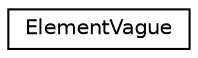 digraph "Graphe hiérarchique des classes"
{
 // INTERACTIVE_SVG=YES
  edge [fontname="Helvetica",fontsize="10",labelfontname="Helvetica",labelfontsize="10"];
  node [fontname="Helvetica",fontsize="10",shape=record];
  rankdir="LR";
  Node0 [label="ElementVague",height=0.2,width=0.4,color="black", fillcolor="white", style="filled",URL="$struct_element_vague.html"];
}
